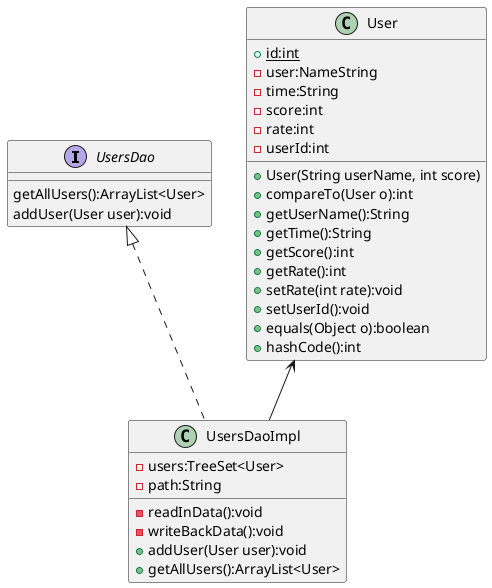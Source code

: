 @startuml
'https://plantuml.com/class-diagram

interface UsersDao{
    getAllUsers():ArrayList<User>
    addUser(User user):void
}

class User{
    + {static} id:int
    - user:NameString
    - time:String
    - score:int
    - rate:int
    - userId:int

    + User(String userName, int score)
    + compareTo(User o):int
    + getUserName():String
    + getTime():String
    + getScore():int
    + getRate():int
    + setRate(int rate):void
    + setUserId():void
    + equals(Object o):boolean
    + hashCode():int
}

class UsersDaoImpl{
    - users:TreeSet<User>
    - path:String

    - readInData():void
    - writeBackData():void
    + addUser(User user):void
    + getAllUsers():ArrayList<User>
}

UsersDao <|.. UsersDaoImpl
User <-- UsersDaoImpl

@enduml